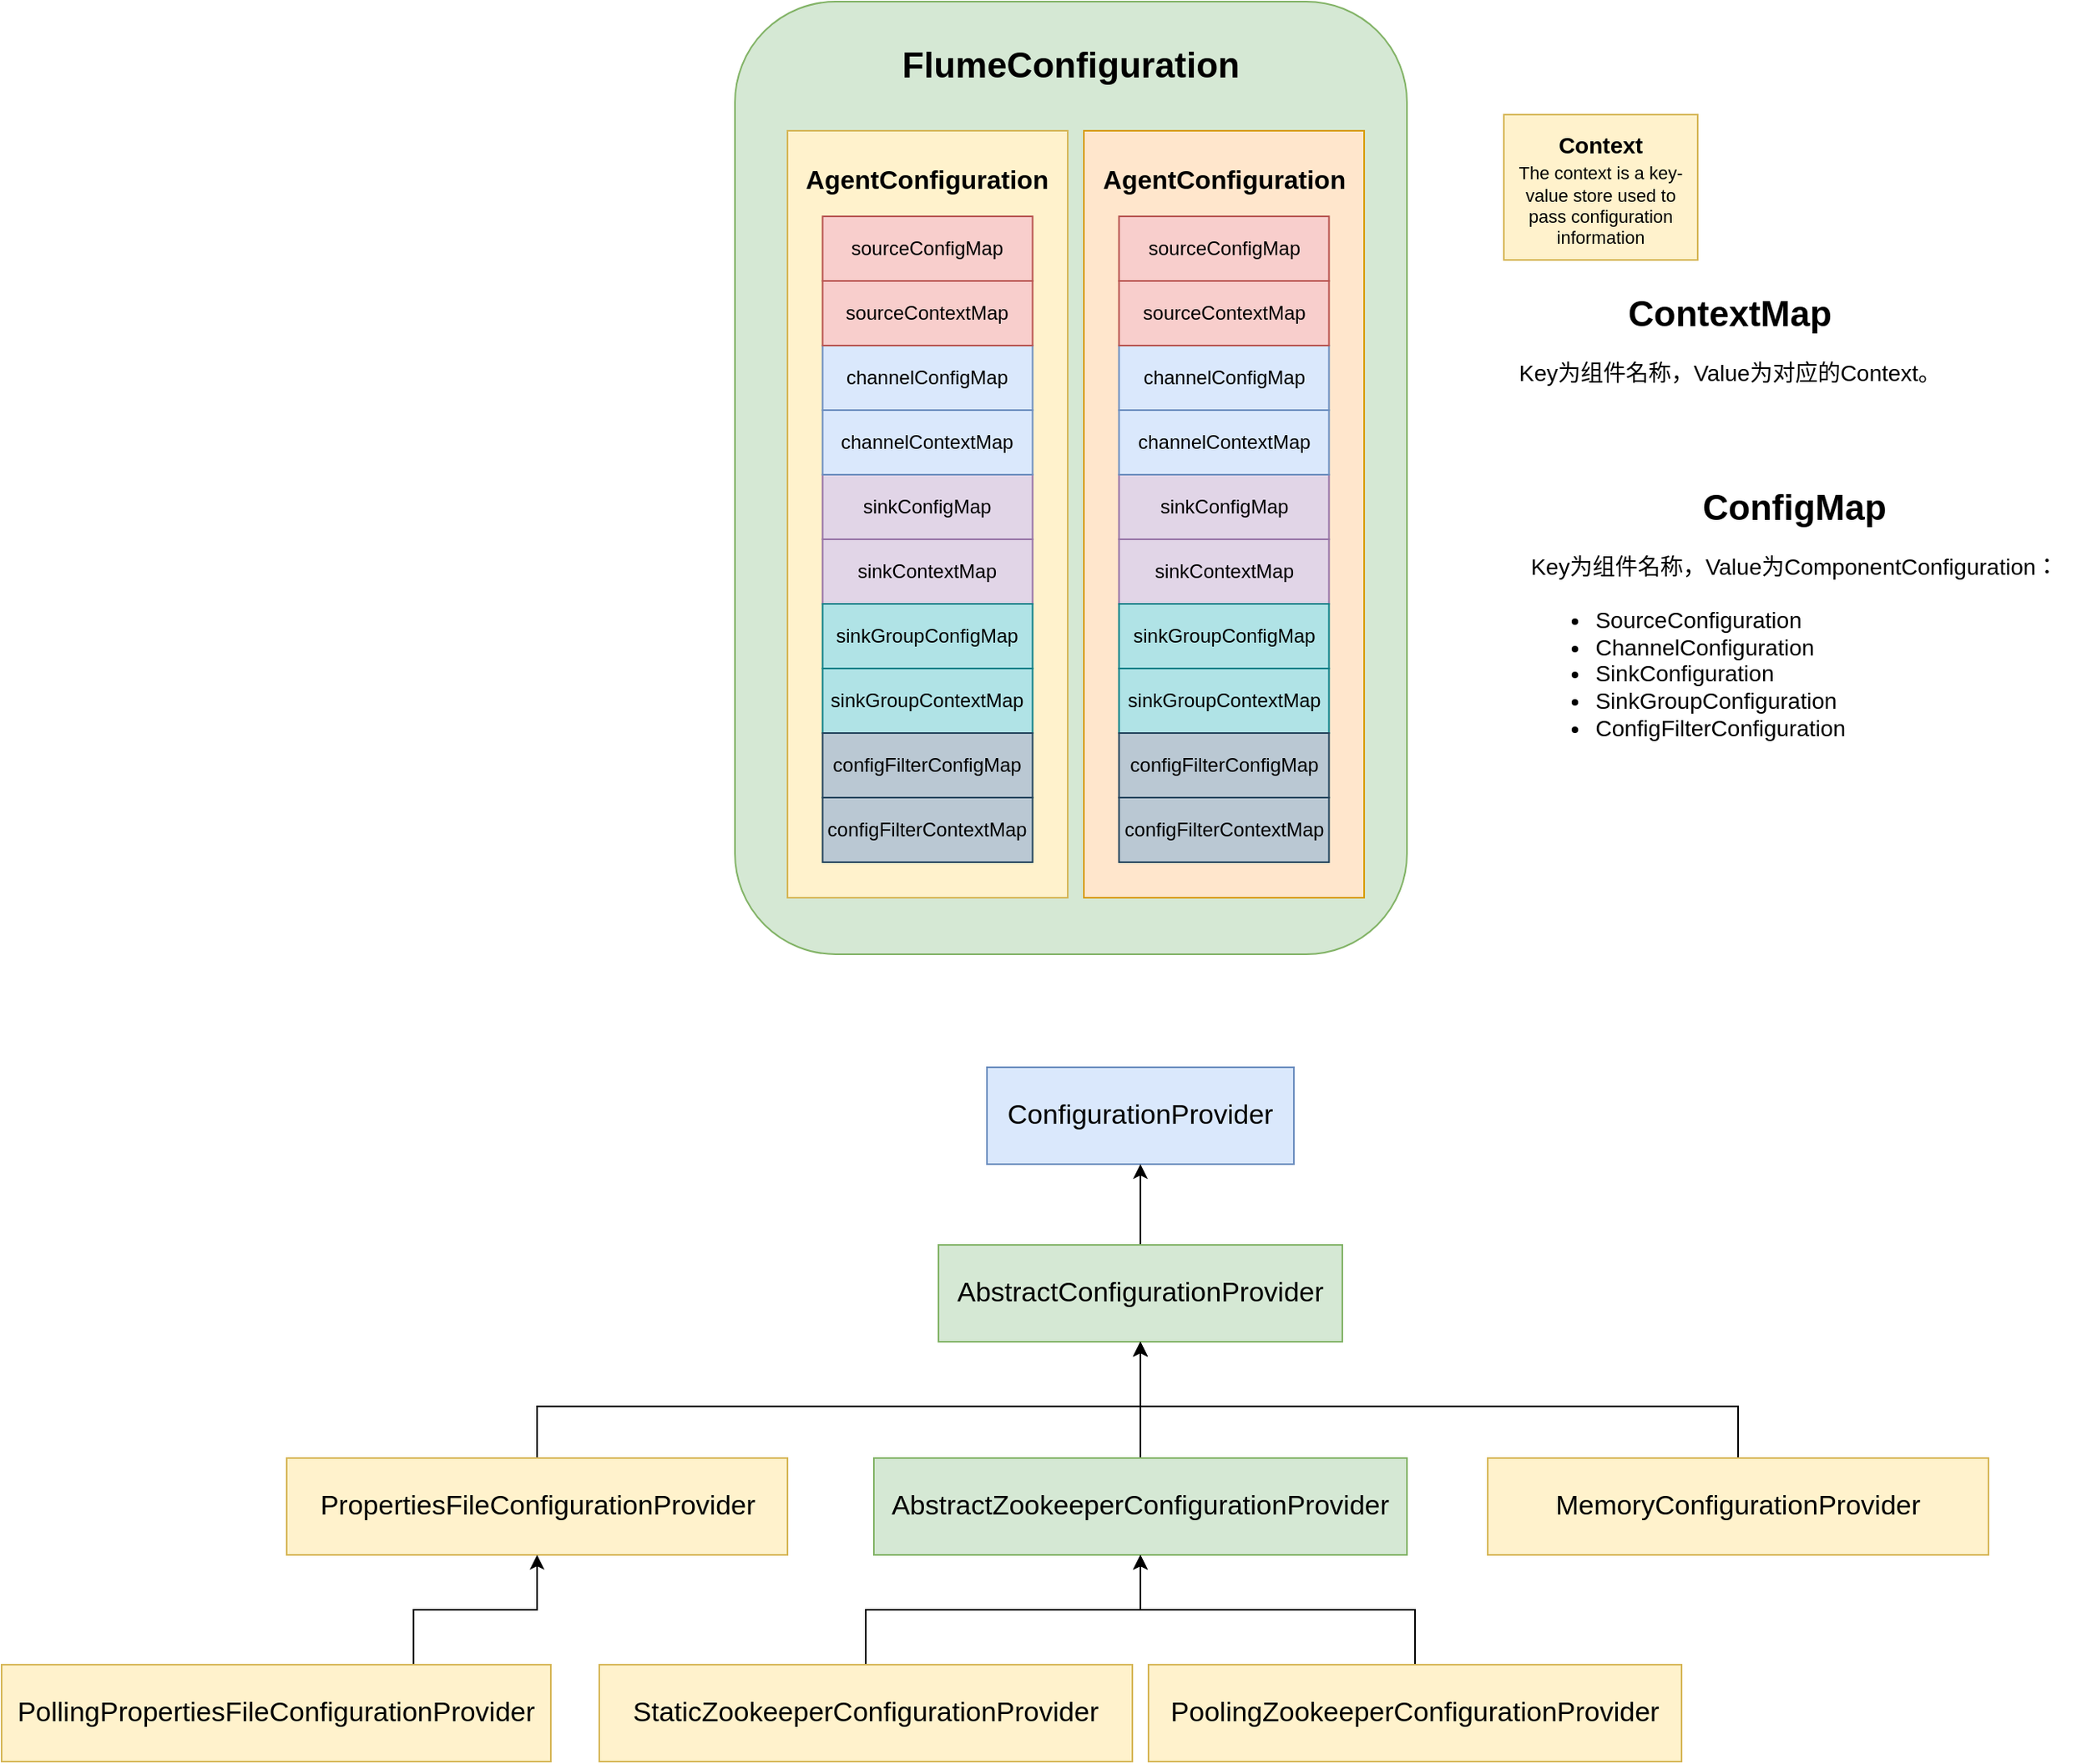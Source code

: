 <mxfile version="13.10.0" type="embed">
    <diagram id="DHlDgQE9x4q80Liv08kX" name="Page-1">
        <mxGraphModel dx="1858" dy="449" grid="1" gridSize="10" guides="1" tooltips="1" connect="1" arrows="1" fold="1" page="1" pageScale="1" pageWidth="827" pageHeight="1169" math="0" shadow="0">
            <root>
                <mxCell id="0"/>
                <mxCell id="1" parent="0"/>
                <mxCell id="2" value="" style="rounded=1;whiteSpace=wrap;html=1;fillColor=#d5e8d4;strokeColor=#82b366;" vertex="1" parent="1">
                    <mxGeometry x="124" y="160" width="416" height="590" as="geometry"/>
                </mxCell>
                <mxCell id="5" value="FlumeConfiguration" style="text;html=1;strokeColor=none;fillColor=none;align=center;verticalAlign=middle;whiteSpace=wrap;rounded=0;fontStyle=1;fontSize=22;" vertex="1" parent="1">
                    <mxGeometry x="272" y="190" width="120" height="20" as="geometry"/>
                </mxCell>
                <mxCell id="12" value="&lt;b&gt;&lt;font style=&quot;font-size: 14px ; line-height: 160%&quot;&gt;Context&lt;/font&gt;&lt;/b&gt;&lt;br&gt;The context is a key-value store used to pass configuration information" style="rounded=0;whiteSpace=wrap;html=1;fontSize=11;fillColor=#fff2cc;strokeColor=#d6b656;align=center;" vertex="1" parent="1">
                    <mxGeometry x="600" y="230" width="120" height="90" as="geometry"/>
                </mxCell>
                <mxCell id="43" value="" style="group" vertex="1" connectable="0" parent="1">
                    <mxGeometry x="156.5" y="240" width="173.5" height="475" as="geometry"/>
                </mxCell>
                <mxCell id="3" value="" style="rounded=0;whiteSpace=wrap;html=1;fontStyle=1;fillColor=#fff2cc;strokeColor=#d6b656;" vertex="1" parent="43">
                    <mxGeometry width="173.5" height="475" as="geometry"/>
                </mxCell>
                <mxCell id="7" value="sourceConfigMap" style="rounded=0;whiteSpace=wrap;html=1;fontSize=12;fillColor=#f8cecc;strokeColor=#b85450;" vertex="1" parent="43">
                    <mxGeometry x="21.75" y="53" width="130" height="40" as="geometry"/>
                </mxCell>
                <mxCell id="9" value="channelConfigMap" style="rounded=0;whiteSpace=wrap;html=1;fontSize=12;fillColor=#dae8fc;strokeColor=#6c8ebf;" vertex="1" parent="43">
                    <mxGeometry x="21.75" y="133" width="130" height="40" as="geometry"/>
                </mxCell>
                <mxCell id="11" value="&lt;span style=&quot;color: rgb(0 , 0 , 0) ; font-family: &amp;#34;helvetica&amp;#34; ; font-size: 12px ; font-style: normal ; font-weight: 400 ; letter-spacing: normal ; text-align: center ; text-indent: 0px ; text-transform: none ; word-spacing: 0px ; display: inline ; float: none&quot;&gt;sinkConfigMap&lt;/span&gt;" style="rounded=0;whiteSpace=wrap;html=1;fontSize=12;fillColor=#e1d5e7;strokeColor=#9673a6;" vertex="1" parent="43">
                    <mxGeometry x="21.75" y="213" width="130" height="40" as="geometry"/>
                </mxCell>
                <mxCell id="13" value="AgentConfiguration" style="text;html=1;strokeColor=none;fillColor=none;align=center;verticalAlign=middle;whiteSpace=wrap;rounded=0;fontStyle=1;fontSize=16;" vertex="1" parent="43">
                    <mxGeometry x="26.75" y="20" width="120" height="20" as="geometry"/>
                </mxCell>
                <mxCell id="8" value="sourceContextMap" style="rounded=0;whiteSpace=wrap;html=1;fontSize=12;fillColor=#f8cecc;strokeColor=#b85450;" vertex="1" parent="43">
                    <mxGeometry x="21.75" y="93" width="130" height="40" as="geometry"/>
                </mxCell>
                <mxCell id="10" value="channelContextMap" style="rounded=0;whiteSpace=wrap;html=1;fontSize=12;fillColor=#dae8fc;strokeColor=#6c8ebf;" vertex="1" parent="43">
                    <mxGeometry x="21.75" y="173" width="130" height="40" as="geometry"/>
                </mxCell>
                <mxCell id="23" value="&lt;span style=&quot;color: rgb(0 , 0 , 0) ; font-family: &amp;#34;helvetica&amp;#34; ; font-size: 12px ; font-style: normal ; font-weight: 400 ; letter-spacing: normal ; text-align: center ; text-indent: 0px ; text-transform: none ; word-spacing: 0px ; display: inline ; float: none&quot;&gt;sinkContextMap&lt;/span&gt;" style="rounded=0;whiteSpace=wrap;html=1;fontSize=12;fillColor=#e1d5e7;strokeColor=#9673a6;" vertex="1" parent="43">
                    <mxGeometry x="21.75" y="253" width="130" height="40" as="geometry"/>
                </mxCell>
                <mxCell id="24" value="sinkGroupContextMap" style="rounded=0;whiteSpace=wrap;html=1;fontSize=12;fillColor=#b0e3e6;strokeColor=#0e8088;" vertex="1" parent="43">
                    <mxGeometry x="21.75" y="333" width="130" height="40" as="geometry"/>
                </mxCell>
                <mxCell id="25" value="configFilterContextMap" style="rounded=0;whiteSpace=wrap;html=1;fontSize=12;fillColor=#bac8d3;strokeColor=#23445d;" vertex="1" parent="43">
                    <mxGeometry x="21.75" y="413" width="130" height="40" as="geometry"/>
                </mxCell>
                <mxCell id="26" value="sinkGroupConfigMap" style="rounded=0;whiteSpace=wrap;html=1;fontSize=12;fillColor=#b0e3e6;strokeColor=#0e8088;" vertex="1" parent="43">
                    <mxGeometry x="21.75" y="293" width="130" height="40" as="geometry"/>
                </mxCell>
                <mxCell id="27" value="&lt;span style=&quot;color: rgb(0 , 0 , 0) ; font-family: &amp;#34;helvetica&amp;#34; ; font-size: 12px ; font-style: normal ; font-weight: 400 ; letter-spacing: normal ; text-align: center ; text-indent: 0px ; text-transform: none ; word-spacing: 0px ; display: inline ; float: none&quot;&gt;configFilterConfigMap&lt;/span&gt;" style="rounded=0;whiteSpace=wrap;html=1;fontSize=12;fillColor=#bac8d3;strokeColor=#23445d;" vertex="1" parent="43">
                    <mxGeometry x="21.75" y="373" width="130" height="40" as="geometry"/>
                </mxCell>
                <mxCell id="44" value="" style="group" vertex="1" connectable="0" parent="1">
                    <mxGeometry x="340" y="240" width="173.5" height="475" as="geometry"/>
                </mxCell>
                <mxCell id="45" value="" style="rounded=0;whiteSpace=wrap;html=1;fontStyle=1;fillColor=#ffe6cc;strokeColor=#d79b00;" vertex="1" parent="44">
                    <mxGeometry width="173.5" height="475" as="geometry"/>
                </mxCell>
                <mxCell id="46" value="sourceConfigMap" style="rounded=0;whiteSpace=wrap;html=1;fontSize=12;fillColor=#f8cecc;strokeColor=#b85450;" vertex="1" parent="44">
                    <mxGeometry x="21.75" y="53" width="130" height="40" as="geometry"/>
                </mxCell>
                <mxCell id="47" value="channelConfigMap" style="rounded=0;whiteSpace=wrap;html=1;fontSize=12;fillColor=#dae8fc;strokeColor=#6c8ebf;" vertex="1" parent="44">
                    <mxGeometry x="21.75" y="133" width="130" height="40" as="geometry"/>
                </mxCell>
                <mxCell id="48" value="&lt;span style=&quot;color: rgb(0 , 0 , 0) ; font-family: &amp;#34;helvetica&amp;#34; ; font-size: 12px ; font-style: normal ; font-weight: 400 ; letter-spacing: normal ; text-align: center ; text-indent: 0px ; text-transform: none ; word-spacing: 0px ; display: inline ; float: none&quot;&gt;sinkConfigMap&lt;/span&gt;" style="rounded=0;whiteSpace=wrap;html=1;fontSize=12;fillColor=#e1d5e7;strokeColor=#9673a6;" vertex="1" parent="44">
                    <mxGeometry x="21.75" y="213" width="130" height="40" as="geometry"/>
                </mxCell>
                <mxCell id="49" value="AgentConfiguration" style="text;html=1;strokeColor=none;fillColor=none;align=center;verticalAlign=middle;whiteSpace=wrap;rounded=0;fontStyle=1;fontSize=16;" vertex="1" parent="44">
                    <mxGeometry x="26.75" y="20" width="120" height="20" as="geometry"/>
                </mxCell>
                <mxCell id="50" value="sourceContextMap" style="rounded=0;whiteSpace=wrap;html=1;fontSize=12;fillColor=#f8cecc;strokeColor=#b85450;" vertex="1" parent="44">
                    <mxGeometry x="21.75" y="93" width="130" height="40" as="geometry"/>
                </mxCell>
                <mxCell id="51" value="channelContextMap" style="rounded=0;whiteSpace=wrap;html=1;fontSize=12;fillColor=#dae8fc;strokeColor=#6c8ebf;" vertex="1" parent="44">
                    <mxGeometry x="21.75" y="173" width="130" height="40" as="geometry"/>
                </mxCell>
                <mxCell id="52" value="&lt;span style=&quot;color: rgb(0 , 0 , 0) ; font-family: &amp;#34;helvetica&amp;#34; ; font-size: 12px ; font-style: normal ; font-weight: 400 ; letter-spacing: normal ; text-align: center ; text-indent: 0px ; text-transform: none ; word-spacing: 0px ; display: inline ; float: none&quot;&gt;sinkContextMap&lt;/span&gt;" style="rounded=0;whiteSpace=wrap;html=1;fontSize=12;fillColor=#e1d5e7;strokeColor=#9673a6;" vertex="1" parent="44">
                    <mxGeometry x="21.75" y="253" width="130" height="40" as="geometry"/>
                </mxCell>
                <mxCell id="53" value="sinkGroupContextMap" style="rounded=0;whiteSpace=wrap;html=1;fontSize=12;fillColor=#b0e3e6;strokeColor=#0e8088;" vertex="1" parent="44">
                    <mxGeometry x="21.75" y="333" width="130" height="40" as="geometry"/>
                </mxCell>
                <mxCell id="54" value="configFilterContextMap" style="rounded=0;whiteSpace=wrap;html=1;fontSize=12;fillColor=#bac8d3;strokeColor=#23445d;" vertex="1" parent="44">
                    <mxGeometry x="21.75" y="413" width="130" height="40" as="geometry"/>
                </mxCell>
                <mxCell id="55" value="sinkGroupConfigMap" style="rounded=0;whiteSpace=wrap;html=1;fontSize=12;fillColor=#b0e3e6;strokeColor=#0e8088;" vertex="1" parent="44">
                    <mxGeometry x="21.75" y="293" width="130" height="40" as="geometry"/>
                </mxCell>
                <mxCell id="56" value="&lt;span style=&quot;color: rgb(0 , 0 , 0) ; font-family: &amp;#34;helvetica&amp;#34; ; font-size: 12px ; font-style: normal ; font-weight: 400 ; letter-spacing: normal ; text-align: center ; text-indent: 0px ; text-transform: none ; word-spacing: 0px ; display: inline ; float: none&quot;&gt;configFilterConfigMap&lt;/span&gt;" style="rounded=0;whiteSpace=wrap;html=1;fontSize=12;fillColor=#bac8d3;strokeColor=#23445d;" vertex="1" parent="44">
                    <mxGeometry x="21.75" y="373" width="130" height="40" as="geometry"/>
                </mxCell>
                <mxCell id="60" value="&lt;h1 style=&quot;font-size: 17px&quot;&gt;&lt;font style=&quot;font-size: 22px&quot;&gt;ConfigMap&lt;/font&gt;&lt;/h1&gt;&lt;div style=&quot;text-align: left&quot;&gt;&lt;font style=&quot;font-size: 14px&quot;&gt;Key为组件名称，Value为ComponentConfiguration：&lt;/font&gt;&lt;/div&gt;&lt;div style=&quot;text-align: left ; font-size: 14px&quot;&gt;&lt;ul&gt;&lt;li&gt;&lt;font style=&quot;font-size: 14px&quot;&gt;SourceConfiguration&lt;/font&gt;&lt;/li&gt;&lt;li&gt;&lt;font style=&quot;font-size: 14px&quot;&gt;ChannelConfiguration&lt;/font&gt;&lt;/li&gt;&lt;li&gt;&lt;font style=&quot;font-size: 14px&quot;&gt;SinkConfiguration&lt;/font&gt;&lt;/li&gt;&lt;li&gt;&lt;font style=&quot;font-size: 14px&quot;&gt;SinkGroupConfiguration&lt;/font&gt;&lt;/li&gt;&lt;li&gt;&lt;font style=&quot;font-size: 14px&quot;&gt;ConfigFilterConfiguration&lt;/font&gt;&lt;/li&gt;&lt;/ul&gt;&lt;/div&gt;&lt;div style=&quot;text-align: left&quot;&gt;&lt;br&gt;&lt;/div&gt;" style="text;html=1;strokeColor=none;fillColor=none;spacing=5;spacingTop=-20;whiteSpace=wrap;overflow=hidden;rounded=0;fontSize=18;align=center;" vertex="1" parent="1">
                    <mxGeometry x="600" y="460" width="360" height="210" as="geometry"/>
                </mxCell>
                <mxCell id="61" value="&lt;h1 style=&quot;font-size: 17px&quot;&gt;&lt;font style=&quot;font-size: 22px&quot;&gt;ContextMap&lt;/font&gt;&lt;/h1&gt;&lt;div style=&quot;text-align: left&quot;&gt;&lt;font style=&quot;font-size: 14px&quot;&gt;Key为组件名称，Value为对应的Context。&lt;/font&gt;&lt;/div&gt;&lt;div style=&quot;text-align: left&quot;&gt;&lt;br&gt;&lt;/div&gt;" style="text;html=1;strokeColor=none;fillColor=none;spacing=5;spacingTop=-20;whiteSpace=wrap;overflow=hidden;rounded=0;fontSize=18;align=center;" vertex="1" parent="1">
                    <mxGeometry x="580" y="340" width="320" height="87" as="geometry"/>
                </mxCell>
                <mxCell id="62" value="ConfigurationProvider" style="rounded=0;whiteSpace=wrap;html=1;fontSize=17;align=center;fillColor=#dae8fc;strokeColor=#6c8ebf;" vertex="1" parent="1">
                    <mxGeometry x="280" y="820" width="190" height="60" as="geometry"/>
                </mxCell>
                <mxCell id="70" style="edgeStyle=orthogonalEdgeStyle;rounded=0;orthogonalLoop=1;jettySize=auto;html=1;entryX=0.5;entryY=1;entryDx=0;entryDy=0;fontSize=17;" edge="1" parent="1" source="63" target="62">
                    <mxGeometry relative="1" as="geometry"/>
                </mxCell>
                <mxCell id="63" value="AbstractConfigurationProvider" style="rounded=0;whiteSpace=wrap;html=1;fontSize=17;align=center;fillColor=#d5e8d4;strokeColor=#82b366;" vertex="1" parent="1">
                    <mxGeometry x="250" y="930" width="250" height="60" as="geometry"/>
                </mxCell>
                <mxCell id="72" style="edgeStyle=orthogonalEdgeStyle;rounded=0;orthogonalLoop=1;jettySize=auto;html=1;entryX=0.5;entryY=1;entryDx=0;entryDy=0;fontSize=17;exitX=0.5;exitY=0;exitDx=0;exitDy=0;" edge="1" parent="1" source="64" target="63">
                    <mxGeometry relative="1" as="geometry">
                        <Array as="points">
                            <mxPoint x="2" y="1030"/>
                            <mxPoint x="375" y="1030"/>
                        </Array>
                    </mxGeometry>
                </mxCell>
                <mxCell id="64" value="PropertiesFileConfigurationProvider" style="rounded=0;whiteSpace=wrap;html=1;fontSize=17;align=center;fillColor=#fff2cc;strokeColor=#d6b656;" vertex="1" parent="1">
                    <mxGeometry x="-153.5" y="1062" width="310" height="60" as="geometry"/>
                </mxCell>
                <mxCell id="73" style="edgeStyle=orthogonalEdgeStyle;rounded=0;orthogonalLoop=1;jettySize=auto;html=1;entryX=0.5;entryY=1;entryDx=0;entryDy=0;fontSize=17;" edge="1" parent="1" source="65" target="63">
                    <mxGeometry relative="1" as="geometry">
                        <Array as="points">
                            <mxPoint x="745" y="1030"/>
                            <mxPoint x="375" y="1030"/>
                        </Array>
                    </mxGeometry>
                </mxCell>
                <mxCell id="65" value="MemoryConfigurationProvider" style="rounded=0;whiteSpace=wrap;html=1;fontSize=17;align=center;fillColor=#fff2cc;strokeColor=#d6b656;" vertex="1" parent="1">
                    <mxGeometry x="590" y="1062" width="310" height="60" as="geometry"/>
                </mxCell>
                <mxCell id="71" style="edgeStyle=orthogonalEdgeStyle;rounded=0;orthogonalLoop=1;jettySize=auto;html=1;entryX=0.5;entryY=1;entryDx=0;entryDy=0;fontSize=17;" edge="1" parent="1" source="66" target="63">
                    <mxGeometry relative="1" as="geometry"/>
                </mxCell>
                <mxCell id="66" value="AbstractZookeeperConfigurationProvider" style="rounded=0;whiteSpace=wrap;html=1;fontSize=17;align=center;fillColor=#d5e8d4;strokeColor=#82b366;" vertex="1" parent="1">
                    <mxGeometry x="210" y="1062" width="330" height="60" as="geometry"/>
                </mxCell>
                <mxCell id="76" style="edgeStyle=orthogonalEdgeStyle;rounded=0;orthogonalLoop=1;jettySize=auto;html=1;entryX=0.5;entryY=1;entryDx=0;entryDy=0;fontSize=17;" edge="1" parent="1" source="67" target="66">
                    <mxGeometry relative="1" as="geometry"/>
                </mxCell>
                <mxCell id="67" value="PoolingZookeeperConfigurationProvider" style="rounded=0;whiteSpace=wrap;html=1;fontSize=17;align=center;fillColor=#fff2cc;strokeColor=#d6b656;" vertex="1" parent="1">
                    <mxGeometry x="380" y="1190" width="330" height="60" as="geometry"/>
                </mxCell>
                <mxCell id="74" style="edgeStyle=orthogonalEdgeStyle;rounded=0;orthogonalLoop=1;jettySize=auto;html=1;entryX=0.5;entryY=1;entryDx=0;entryDy=0;fontSize=17;" edge="1" parent="1" source="68" target="66">
                    <mxGeometry relative="1" as="geometry"/>
                </mxCell>
                <mxCell id="68" value="StaticZookeeperConfigurationProvider" style="rounded=0;whiteSpace=wrap;html=1;fontSize=17;align=center;fillColor=#fff2cc;strokeColor=#d6b656;" vertex="1" parent="1">
                    <mxGeometry x="40" y="1190" width="330" height="60" as="geometry"/>
                </mxCell>
                <mxCell id="78" style="edgeStyle=orthogonalEdgeStyle;rounded=0;orthogonalLoop=1;jettySize=auto;html=1;fontSize=17;exitX=0.75;exitY=0;exitDx=0;exitDy=0;" edge="1" parent="1" source="77" target="64">
                    <mxGeometry relative="1" as="geometry"/>
                </mxCell>
                <mxCell id="77" value="PollingPropertiesFileConfigurationProvider" style="rounded=0;whiteSpace=wrap;html=1;fontSize=17;align=center;fillColor=#fff2cc;strokeColor=#d6b656;" vertex="1" parent="1">
                    <mxGeometry x="-330" y="1190" width="340" height="60" as="geometry"/>
                </mxCell>
            </root>
        </mxGraphModel>
    </diagram>
</mxfile>